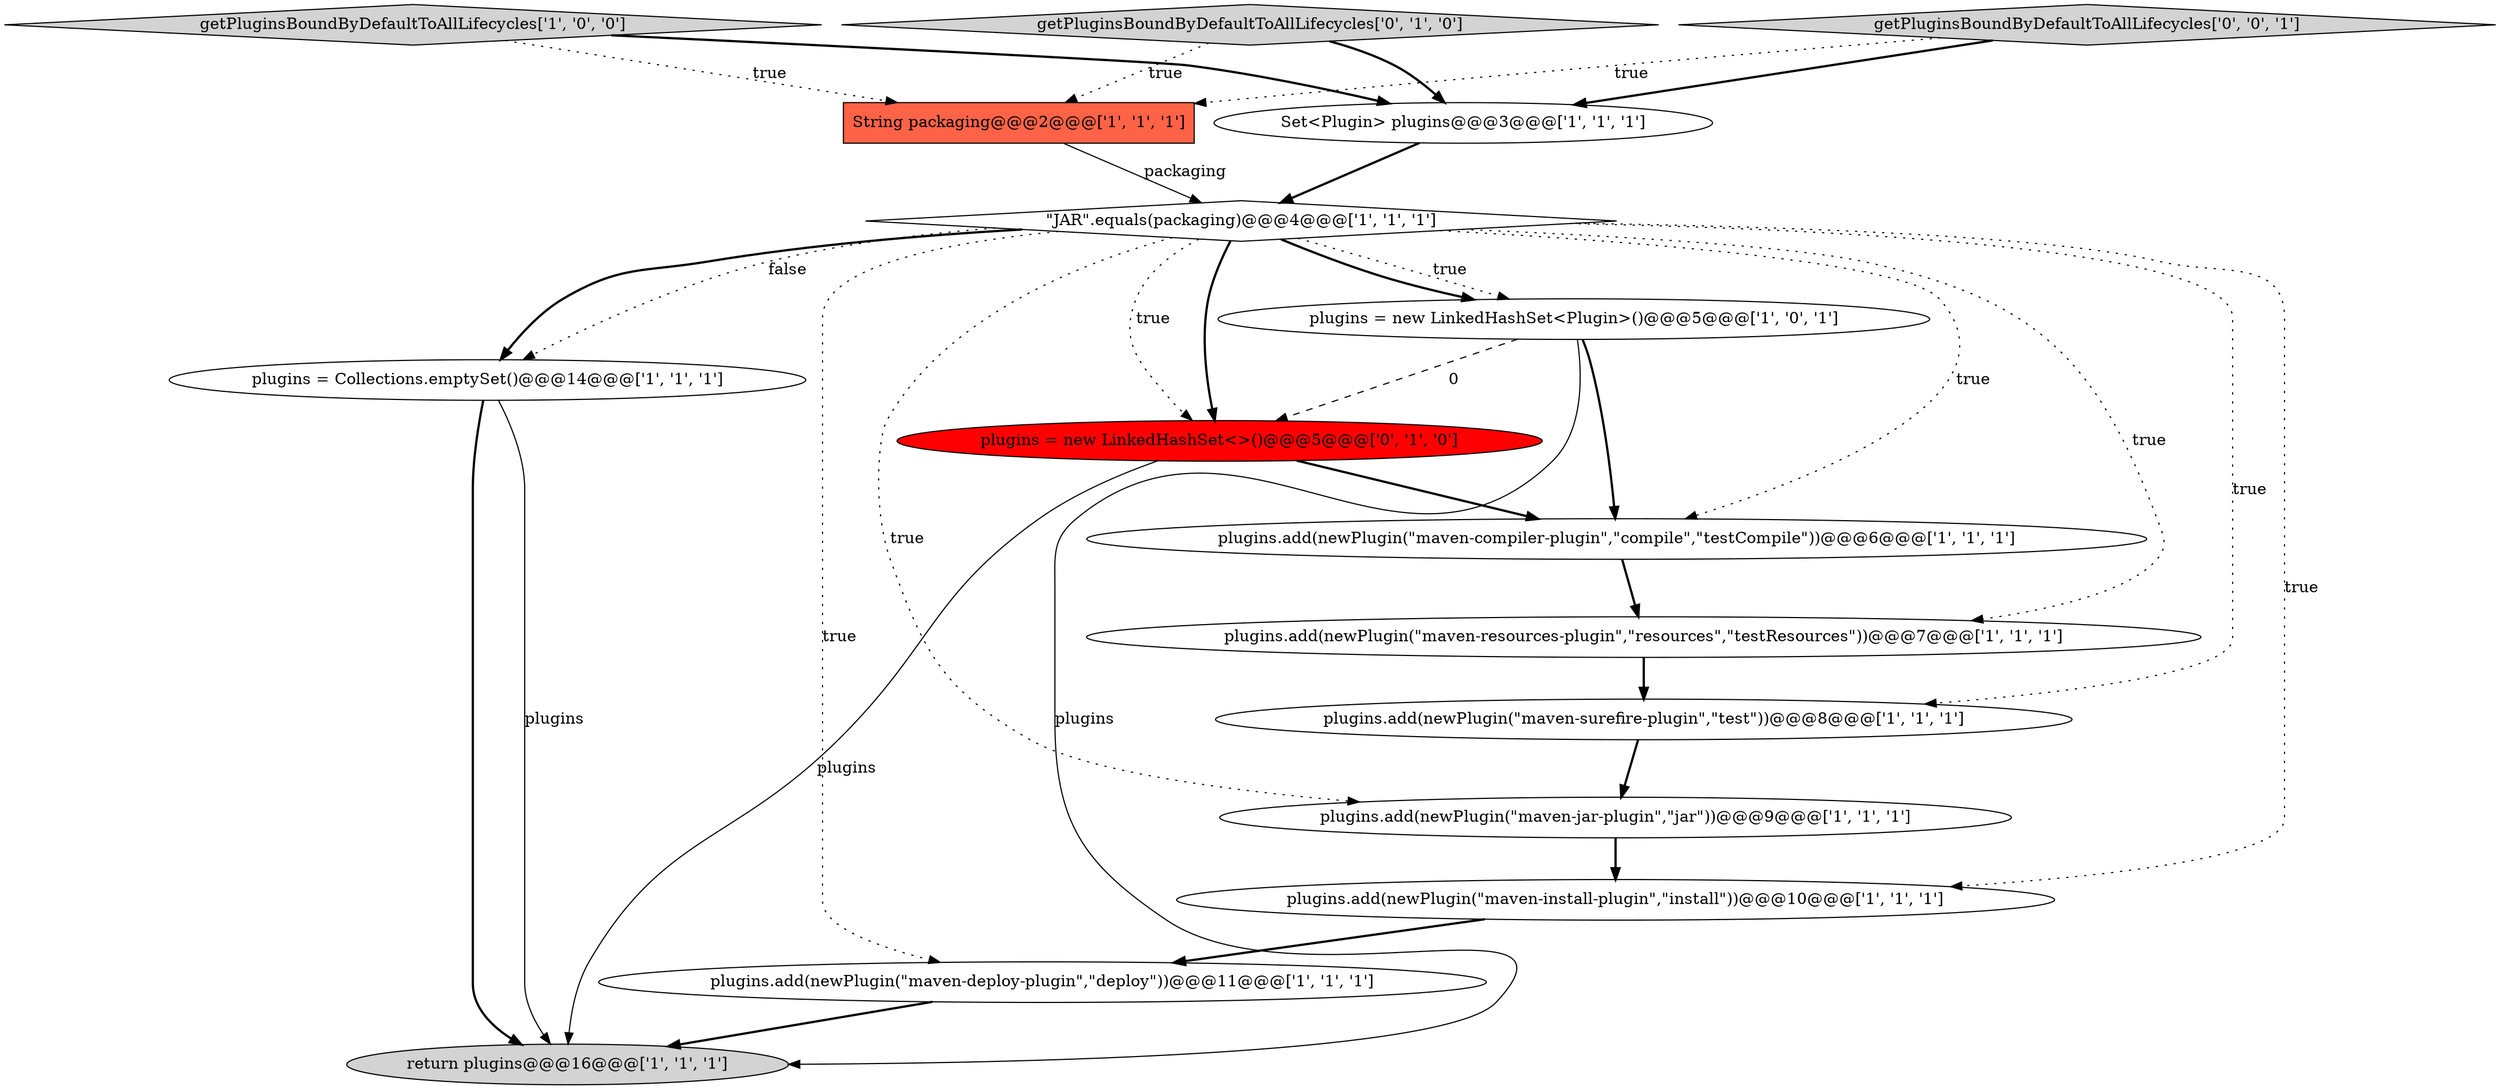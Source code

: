 digraph {
12 [style = filled, label = "Set<Plugin> plugins@@@3@@@['1', '1', '1']", fillcolor = white, shape = ellipse image = "AAA0AAABBB1BBB"];
4 [style = filled, label = "plugins = Collections.emptySet()@@@14@@@['1', '1', '1']", fillcolor = white, shape = ellipse image = "AAA0AAABBB1BBB"];
1 [style = filled, label = "plugins.add(newPlugin(\"maven-compiler-plugin\",\"compile\",\"testCompile\"))@@@6@@@['1', '1', '1']", fillcolor = white, shape = ellipse image = "AAA0AAABBB1BBB"];
0 [style = filled, label = "\"JAR\".equals(packaging)@@@4@@@['1', '1', '1']", fillcolor = white, shape = diamond image = "AAA0AAABBB1BBB"];
3 [style = filled, label = "getPluginsBoundByDefaultToAllLifecycles['1', '0', '0']", fillcolor = lightgray, shape = diamond image = "AAA0AAABBB1BBB"];
15 [style = filled, label = "getPluginsBoundByDefaultToAllLifecycles['0', '0', '1']", fillcolor = lightgray, shape = diamond image = "AAA0AAABBB3BBB"];
13 [style = filled, label = "plugins = new LinkedHashSet<>()@@@5@@@['0', '1', '0']", fillcolor = red, shape = ellipse image = "AAA1AAABBB2BBB"];
9 [style = filled, label = "plugins.add(newPlugin(\"maven-surefire-plugin\",\"test\"))@@@8@@@['1', '1', '1']", fillcolor = white, shape = ellipse image = "AAA0AAABBB1BBB"];
7 [style = filled, label = "return plugins@@@16@@@['1', '1', '1']", fillcolor = lightgray, shape = ellipse image = "AAA0AAABBB1BBB"];
2 [style = filled, label = "plugins.add(newPlugin(\"maven-deploy-plugin\",\"deploy\"))@@@11@@@['1', '1', '1']", fillcolor = white, shape = ellipse image = "AAA0AAABBB1BBB"];
5 [style = filled, label = "plugins.add(newPlugin(\"maven-resources-plugin\",\"resources\",\"testResources\"))@@@7@@@['1', '1', '1']", fillcolor = white, shape = ellipse image = "AAA0AAABBB1BBB"];
11 [style = filled, label = "plugins = new LinkedHashSet<Plugin>()@@@5@@@['1', '0', '1']", fillcolor = white, shape = ellipse image = "AAA0AAABBB1BBB"];
14 [style = filled, label = "getPluginsBoundByDefaultToAllLifecycles['0', '1', '0']", fillcolor = lightgray, shape = diamond image = "AAA0AAABBB2BBB"];
6 [style = filled, label = "plugins.add(newPlugin(\"maven-jar-plugin\",\"jar\"))@@@9@@@['1', '1', '1']", fillcolor = white, shape = ellipse image = "AAA0AAABBB1BBB"];
8 [style = filled, label = "String packaging@@@2@@@['1', '1', '1']", fillcolor = tomato, shape = box image = "AAA0AAABBB1BBB"];
10 [style = filled, label = "plugins.add(newPlugin(\"maven-install-plugin\",\"install\"))@@@10@@@['1', '1', '1']", fillcolor = white, shape = ellipse image = "AAA0AAABBB1BBB"];
1->5 [style = bold, label=""];
4->7 [style = solid, label="plugins"];
0->5 [style = dotted, label="true"];
0->13 [style = dotted, label="true"];
0->13 [style = bold, label=""];
5->9 [style = bold, label=""];
8->0 [style = solid, label="packaging"];
0->10 [style = dotted, label="true"];
11->1 [style = bold, label=""];
0->4 [style = dotted, label="false"];
0->11 [style = bold, label=""];
3->12 [style = bold, label=""];
0->6 [style = dotted, label="true"];
12->0 [style = bold, label=""];
13->7 [style = solid, label="plugins"];
4->7 [style = bold, label=""];
13->1 [style = bold, label=""];
9->6 [style = bold, label=""];
11->13 [style = dashed, label="0"];
15->8 [style = dotted, label="true"];
0->4 [style = bold, label=""];
6->10 [style = bold, label=""];
14->12 [style = bold, label=""];
14->8 [style = dotted, label="true"];
11->7 [style = solid, label="plugins"];
10->2 [style = bold, label=""];
15->12 [style = bold, label=""];
2->7 [style = bold, label=""];
0->2 [style = dotted, label="true"];
3->8 [style = dotted, label="true"];
0->11 [style = dotted, label="true"];
0->9 [style = dotted, label="true"];
0->1 [style = dotted, label="true"];
}
